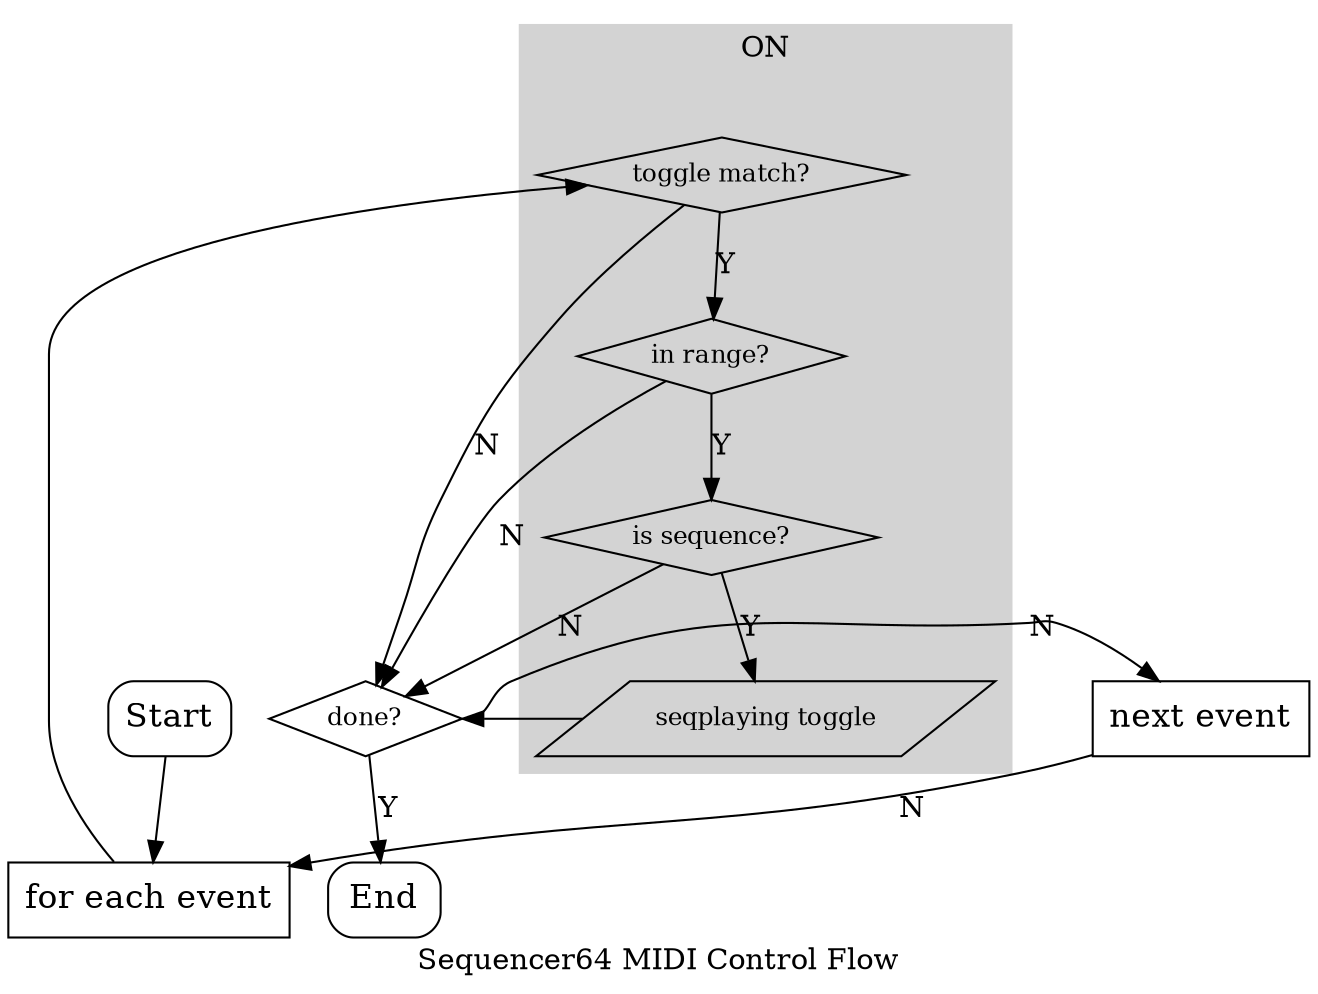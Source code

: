 /*
 * \file    midi_control.dot
 *
 *  This script tries to create a flowchart for the handling of MIDI control
 *  events.
 *
 * \library       sequencer64 application
 * \author        Chris Ahlstrom
 * \date          2017-03-18
 * \updates       2017-03-18
 * \license       GNU GPLv2 or above
 *
 *  To create the diagram:
 *
 *      $ dot -Tpng -o midi_control.png midi_control.dot
 *
 *  Although one can combine all of the attributes of a box in one statement,
 *  it is probably better to declare nodes, using short names, and labels for
 *  these short name, all separately.
 *
 */

digraph midi_control
{
    label = "Sequencer64 MIDI Control Flow";

//  graph [splines=ortho, nodesep=1.0];

    node [fontsize=16];

    node[shape=box, style=rounded]

        start[label="Start"];
        end[label="End"];

    node[shape=box, style=""]

        event[label="for each event"];
        nextevent[label="next event"];
//      process[label="PROCESS"];

    node[shape=diamond, style="", fontsize=12]

        done[label="done?"];
        toggle_match[label="toggle match?"];
        toggle_in_range[label="in range?"];
        toggle_is_seq[label="is sequence?"];
//      on_match[label="on match?"];
//      on_in_range[label="data in range?"];
//      off_match[label="off match?"];
//      off_in_range[label="data in range?"];

    node[shape=parallelogram, style="", fontsize=12]

        toggle[label="seqplaying toggle"];
//      on[label="seqplaying on"];
//      off[label="seqplaying off"];
//      control[label="handle midi control"];

    subgraph cluster_on
    {
        style=filled;
        color=lightgrey;
        node[style=filled,color=white];
        label="ON"
        toggle_match -> done[label="N"];
        toggle_match -> toggle_in_range[label="Y"];
        toggle_in_range -> done[label="N"];
        toggle_in_range -> toggle_is_seq[label="Y"];
        toggle_is_seq -> toggle[label="Y"];
        toggle_is_seq -> done[label="N"];
    }
    
    start -> event;
//  event -> process;
//  process -> done;
    event -> toggle_match;
    toggle -> done;
    {
        rank=same;
        done:e -> nextevent[label="N"];
    }
    nextevent -> event[label="N"];
    done -> end[label="Y"];
}

/*
 * midi_control.dot
 *
 * vim: ts=4 sw=4 et wm=4 ft=dot
 */

